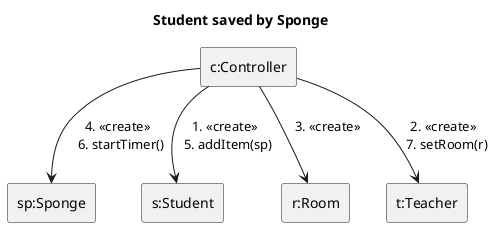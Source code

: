 @startuml ser
title Student saved by Sponge
rectangle "c:Controller" as c
rectangle "sp:Sponge" as sp
rectangle "s:Student" as s
rectangle "r:Room" as r
rectangle "t:Teacher" as t

c --> s: 1. <<create>> \n 5. addItem(sp)
c --> t: 2. <<create>> \n 7. setRoom(r)
c --> r: 3. <<create>> \n 
c --> sp : 4. <<create>> \n 6. startTimer()

@enduml